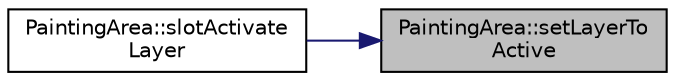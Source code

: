 digraph "PaintingArea::setLayerToActive"
{
 // LATEX_PDF_SIZE
  edge [fontname="Helvetica",fontsize="10",labelfontname="Helvetica",labelfontsize="10"];
  node [fontname="Helvetica",fontsize="10",shape=record];
  rankdir="RL";
  Node1 [label="PaintingArea::setLayerTo\lActive",height=0.2,width=0.4,color="black", fillcolor="grey75", style="filled", fontcolor="black",tooltip="The setLayerToActive method marks a specific layer as active."];
  Node1 -> Node2 [dir="back",color="midnightblue",fontsize="10",style="solid",fontname="Helvetica"];
  Node2 [label="PaintingArea::slotActivate\lLayer",height=0.2,width=0.4,color="black", fillcolor="white", style="filled",URL="$class_painting_area.html#a71ac281e0de263208d4a3b9de74258ec",tooltip="The slotActivateLayer method handles the event of selecting one layer as active."];
}
